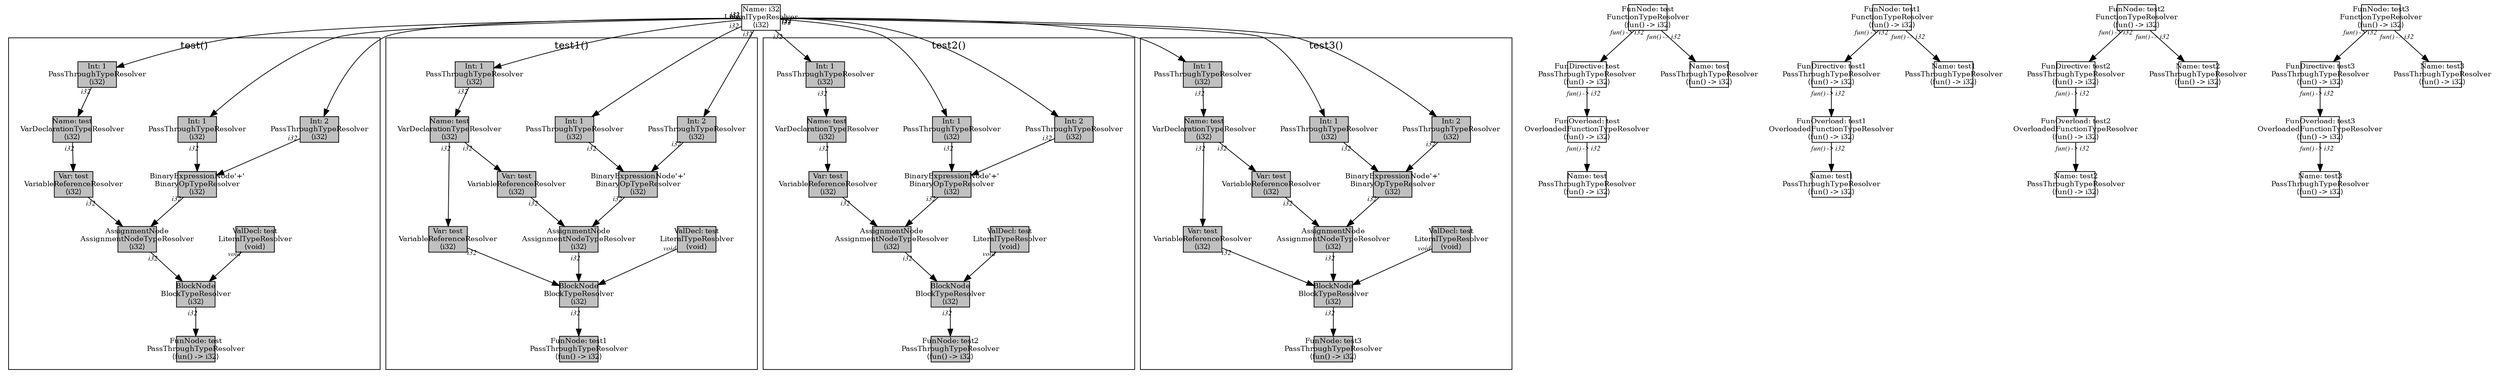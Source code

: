 digraph Document {
  node [shape=box,fixedsize=shape fontsize=10]
  1 [label="Name: i32\nLiteralTypeResolver\n⟨i32⟩"];
  2 [label="FunOverload: test\nOverloadedFunctionTypeResolver\n⟨fun() -> i32⟩"];
  3 [label="FunDirective: test\nPassThroughTypeResolver\n⟨fun() -> i32⟩"];
  4 [label="FunNode: test\nFunctionTypeResolver\n⟨fun() -> i32⟩"];
  5 [label="Name: test\nPassThroughTypeResolver\n⟨fun() -> i32⟩"];
  6 [label="Name: test\nPassThroughTypeResolver\n⟨fun() -> i32⟩"];
  7 [label="FunOverload: test1\nOverloadedFunctionTypeResolver\n⟨fun() -> i32⟩"];
  8 [label="FunDirective: test1\nPassThroughTypeResolver\n⟨fun() -> i32⟩"];
  9 [label="FunNode: test1\nFunctionTypeResolver\n⟨fun() -> i32⟩"];
  10 [label="Name: test1\nPassThroughTypeResolver\n⟨fun() -> i32⟩"];
  11 [label="Name: test1\nPassThroughTypeResolver\n⟨fun() -> i32⟩"];
  12 [label="FunOverload: test2\nOverloadedFunctionTypeResolver\n⟨fun() -> i32⟩"];
  13 [label="FunDirective: test2\nPassThroughTypeResolver\n⟨fun() -> i32⟩"];
  14 [label="FunNode: test2\nFunctionTypeResolver\n⟨fun() -> i32⟩"];
  15 [label="Name: test2\nPassThroughTypeResolver\n⟨fun() -> i32⟩"];
  16 [label="Name: test2\nPassThroughTypeResolver\n⟨fun() -> i32⟩"];
  17 [label="FunOverload: test3\nOverloadedFunctionTypeResolver\n⟨fun() -> i32⟩"];
  18 [label="FunDirective: test3\nPassThroughTypeResolver\n⟨fun() -> i32⟩"];
  19 [label="FunNode: test3\nFunctionTypeResolver\n⟨fun() -> i32⟩"];
  20 [label="Name: test3\nPassThroughTypeResolver\n⟨fun() -> i32⟩"];
  21 [label="Name: test3\nPassThroughTypeResolver\n⟨fun() -> i32⟩"];
  subgraph cluster0 {
    node [style=filled, fillcolor=grey];
    22 [label="BlockNode\nBlockTypeResolver\n⟨i32⟩"];
    23 [label="ValDecl: test\nLiteralTypeResolver\n⟨void⟩"];
    24 [label="Name: test\nVarDeclarationTypeResolver\n⟨i32⟩"];
    25 [label="Int: 1\nPassThroughTypeResolver\n⟨i32⟩"];
    26 [label="AssignmentNode\nAssignmentNodeTypeResolver\n⟨i32⟩"];
    27 [label="Var: test\nVariableReferenceResolver\n⟨i32⟩"];
    28 [label="BinaryExpressionNode'+'\nBinaryOpTypeResolver\n⟨i32⟩"];
    29 [label="Int: 1\nPassThroughTypeResolver\n⟨i32⟩"];
    30 [label="Int: 2\nPassThroughTypeResolver\n⟨i32⟩"];
    31 [label="FunNode: test\nPassThroughTypeResolver\n⟨fun() -> i32⟩"];
    22 -> 31[taillabel="i32" labeldistance="1" fontname="times  italic" fontsize = 10 color="black" ];
    23 -> 22[taillabel="void" labeldistance="1" fontname="times  italic" fontsize = 10 color="black" ];
    24 -> 27[taillabel="i32" labeldistance="1" fontname="times  italic" fontsize = 10 color="black" ];
    25 -> 24[taillabel="i32" labeldistance="1" fontname="times  italic" fontsize = 10 color="black" ];
    26 -> 22[taillabel="i32" labeldistance="1" fontname="times  italic" fontsize = 10 color="black" ];
    27 -> 26[taillabel="i32" labeldistance="1" fontname="times  italic" fontsize = 10 color="black" ];
    28 -> 26[taillabel="i32" labeldistance="1" fontname="times  italic" fontsize = 10 color="black" ];
    29 -> 28[taillabel="i32" labeldistance="1" fontname="times  italic" fontsize = 10 color="black" ];
    30 -> 28[taillabel="i32" labeldistance="1" fontname="times  italic" fontsize = 10 color="black" ];
  label = "test()";
}
  subgraph cluster1 {
    node [style=filled, fillcolor=grey];
    32 [label="BlockNode\nBlockTypeResolver\n⟨i32⟩"];
    33 [label="ValDecl: test\nLiteralTypeResolver\n⟨void⟩"];
    34 [label="Name: test\nVarDeclarationTypeResolver\n⟨i32⟩"];
    35 [label="Int: 1\nPassThroughTypeResolver\n⟨i32⟩"];
    36 [label="AssignmentNode\nAssignmentNodeTypeResolver\n⟨i32⟩"];
    37 [label="Var: test\nVariableReferenceResolver\n⟨i32⟩"];
    38 [label="BinaryExpressionNode'+'\nBinaryOpTypeResolver\n⟨i32⟩"];
    39 [label="Int: 1\nPassThroughTypeResolver\n⟨i32⟩"];
    40 [label="Int: 2\nPassThroughTypeResolver\n⟨i32⟩"];
    41 [label="Var: test\nVariableReferenceResolver\n⟨i32⟩"];
    42 [label="FunNode: test1\nPassThroughTypeResolver\n⟨fun() -> i32⟩"];
    32 -> 42[taillabel="i32" labeldistance="1" fontname="times  italic" fontsize = 10 color="black" ];
    33 -> 32[taillabel="void" labeldistance="1" fontname="times  italic" fontsize = 10 color="black" ];
    34 -> 37[taillabel="i32" labeldistance="1" fontname="times  italic" fontsize = 10 color="black" ];
    34 -> 41[taillabel="i32" labeldistance="1" fontname="times  italic" fontsize = 10 color="black" ];
    35 -> 34[taillabel="i32" labeldistance="1" fontname="times  italic" fontsize = 10 color="black" ];
    36 -> 32[taillabel="i32" labeldistance="1" fontname="times  italic" fontsize = 10 color="black" ];
    37 -> 36[taillabel="i32" labeldistance="1" fontname="times  italic" fontsize = 10 color="black" ];
    38 -> 36[taillabel="i32" labeldistance="1" fontname="times  italic" fontsize = 10 color="black" ];
    39 -> 38[taillabel="i32" labeldistance="1" fontname="times  italic" fontsize = 10 color="black" ];
    40 -> 38[taillabel="i32" labeldistance="1" fontname="times  italic" fontsize = 10 color="black" ];
    41 -> 32[taillabel="i32" labeldistance="1" fontname="times  italic" fontsize = 10 color="black" ];
  label = "test1()";
}
  subgraph cluster2 {
    node [style=filled, fillcolor=grey];
    43 [label="BlockNode\nBlockTypeResolver\n⟨i32⟩"];
    44 [label="ValDecl: test\nLiteralTypeResolver\n⟨void⟩"];
    45 [label="Name: test\nVarDeclarationTypeResolver\n⟨i32⟩"];
    46 [label="Int: 1\nPassThroughTypeResolver\n⟨i32⟩"];
    47 [label="AssignmentNode\nAssignmentNodeTypeResolver\n⟨i32⟩"];
    48 [label="Var: test\nVariableReferenceResolver\n⟨i32⟩"];
    49 [label="BinaryExpressionNode'+'\nBinaryOpTypeResolver\n⟨i32⟩"];
    50 [label="Int: 1\nPassThroughTypeResolver\n⟨i32⟩"];
    51 [label="Int: 2\nPassThroughTypeResolver\n⟨i32⟩"];
    52 [label="FunNode: test2\nPassThroughTypeResolver\n⟨fun() -> i32⟩"];
    43 -> 52[taillabel="i32" labeldistance="1" fontname="times  italic" fontsize = 10 color="black" ];
    44 -> 43[taillabel="void" labeldistance="1" fontname="times  italic" fontsize = 10 color="black" ];
    45 -> 48[taillabel="i32" labeldistance="1" fontname="times  italic" fontsize = 10 color="black" ];
    46 -> 45[taillabel="i32" labeldistance="1" fontname="times  italic" fontsize = 10 color="black" ];
    47 -> 43[taillabel="i32" labeldistance="1" fontname="times  italic" fontsize = 10 color="black" ];
    48 -> 47[taillabel="i32" labeldistance="1" fontname="times  italic" fontsize = 10 color="black" ];
    49 -> 47[taillabel="i32" labeldistance="1" fontname="times  italic" fontsize = 10 color="black" ];
    50 -> 49[taillabel="i32" labeldistance="1" fontname="times  italic" fontsize = 10 color="black" ];
    51 -> 49[taillabel="i32" labeldistance="1" fontname="times  italic" fontsize = 10 color="black" ];
  label = "test2()";
}
  subgraph cluster3 {
    node [style=filled, fillcolor=grey];
    53 [label="BlockNode\nBlockTypeResolver\n⟨i32⟩"];
    54 [label="ValDecl: test\nLiteralTypeResolver\n⟨void⟩"];
    55 [label="Name: test\nVarDeclarationTypeResolver\n⟨i32⟩"];
    56 [label="Int: 1\nPassThroughTypeResolver\n⟨i32⟩"];
    57 [label="AssignmentNode\nAssignmentNodeTypeResolver\n⟨i32⟩"];
    58 [label="Var: test\nVariableReferenceResolver\n⟨i32⟩"];
    59 [label="BinaryExpressionNode'+'\nBinaryOpTypeResolver\n⟨i32⟩"];
    60 [label="Int: 1\nPassThroughTypeResolver\n⟨i32⟩"];
    61 [label="Int: 2\nPassThroughTypeResolver\n⟨i32⟩"];
    62 [label="Var: test\nVariableReferenceResolver\n⟨i32⟩"];
    63 [label="FunNode: test3\nPassThroughTypeResolver\n⟨fun() -> i32⟩"];
    53 -> 63[taillabel="i32" labeldistance="1" fontname="times  italic" fontsize = 10 color="black" ];
    54 -> 53[taillabel="void" labeldistance="1" fontname="times  italic" fontsize = 10 color="black" ];
    55 -> 58[taillabel="i32" labeldistance="1" fontname="times  italic" fontsize = 10 color="black" ];
    55 -> 62[taillabel="i32" labeldistance="1" fontname="times  italic" fontsize = 10 color="black" ];
    56 -> 55[taillabel="i32" labeldistance="1" fontname="times  italic" fontsize = 10 color="black" ];
    57 -> 53[taillabel="i32" labeldistance="1" fontname="times  italic" fontsize = 10 color="black" ];
    58 -> 57[taillabel="i32" labeldistance="1" fontname="times  italic" fontsize = 10 color="black" ];
    59 -> 57[taillabel="i32" labeldistance="1" fontname="times  italic" fontsize = 10 color="black" ];
    60 -> 59[taillabel="i32" labeldistance="1" fontname="times  italic" fontsize = 10 color="black" ];
    61 -> 59[taillabel="i32" labeldistance="1" fontname="times  italic" fontsize = 10 color="black" ];
    62 -> 53[taillabel="i32" labeldistance="1" fontname="times  italic" fontsize = 10 color="black" ];
  label = "test3()";
}
  1 -> 25[taillabel="i32" labeldistance="1" fontname="times  italic" fontsize = 10 color="black" ];
  1 -> 29[taillabel="i32" labeldistance="1" fontname="times  italic" fontsize = 10 color="black" ];
  1 -> 30[taillabel="i32" labeldistance="1" fontname="times  italic" fontsize = 10 color="black" ];
  1 -> 35[taillabel="i32" labeldistance="1" fontname="times  italic" fontsize = 10 color="black" ];
  1 -> 39[taillabel="i32" labeldistance="1" fontname="times  italic" fontsize = 10 color="black" ];
  1 -> 40[taillabel="i32" labeldistance="1" fontname="times  italic" fontsize = 10 color="black" ];
  1 -> 46[taillabel="i32" labeldistance="1" fontname="times  italic" fontsize = 10 color="black" ];
  1 -> 50[taillabel="i32" labeldistance="1" fontname="times  italic" fontsize = 10 color="black" ];
  1 -> 51[taillabel="i32" labeldistance="1" fontname="times  italic" fontsize = 10 color="black" ];
  1 -> 56[taillabel="i32" labeldistance="1" fontname="times  italic" fontsize = 10 color="black" ];
  1 -> 60[taillabel="i32" labeldistance="1" fontname="times  italic" fontsize = 10 color="black" ];
  1 -> 61[taillabel="i32" labeldistance="1" fontname="times  italic" fontsize = 10 color="black" ];
  2 -> 6[taillabel="fun() -> i32" labeldistance="1" fontname="times  italic" fontsize = 10 color="black" ];
  3 -> 2[taillabel="fun() -> i32" labeldistance="1" fontname="times  italic" fontsize = 10 color="black" ];
  4 -> 5[taillabel="fun() -> i32" labeldistance="1" fontname="times  italic" fontsize = 10 color="black" ];
  4 -> 3[taillabel="fun() -> i32" labeldistance="1" fontname="times  italic" fontsize = 10 color="black" ];
  7 -> 11[taillabel="fun() -> i32" labeldistance="1" fontname="times  italic" fontsize = 10 color="black" ];
  8 -> 7[taillabel="fun() -> i32" labeldistance="1" fontname="times  italic" fontsize = 10 color="black" ];
  9 -> 10[taillabel="fun() -> i32" labeldistance="1" fontname="times  italic" fontsize = 10 color="black" ];
  9 -> 8[taillabel="fun() -> i32" labeldistance="1" fontname="times  italic" fontsize = 10 color="black" ];
  12 -> 16[taillabel="fun() -> i32" labeldistance="1" fontname="times  italic" fontsize = 10 color="black" ];
  13 -> 12[taillabel="fun() -> i32" labeldistance="1" fontname="times  italic" fontsize = 10 color="black" ];
  14 -> 15[taillabel="fun() -> i32" labeldistance="1" fontname="times  italic" fontsize = 10 color="black" ];
  14 -> 13[taillabel="fun() -> i32" labeldistance="1" fontname="times  italic" fontsize = 10 color="black" ];
  17 -> 21[taillabel="fun() -> i32" labeldistance="1" fontname="times  italic" fontsize = 10 color="black" ];
  18 -> 17[taillabel="fun() -> i32" labeldistance="1" fontname="times  italic" fontsize = 10 color="black" ];
  19 -> 20[taillabel="fun() -> i32" labeldistance="1" fontname="times  italic" fontsize = 10 color="black" ];
  19 -> 18[taillabel="fun() -> i32" labeldistance="1" fontname="times  italic" fontsize = 10 color="black" ];
  label="";
}
